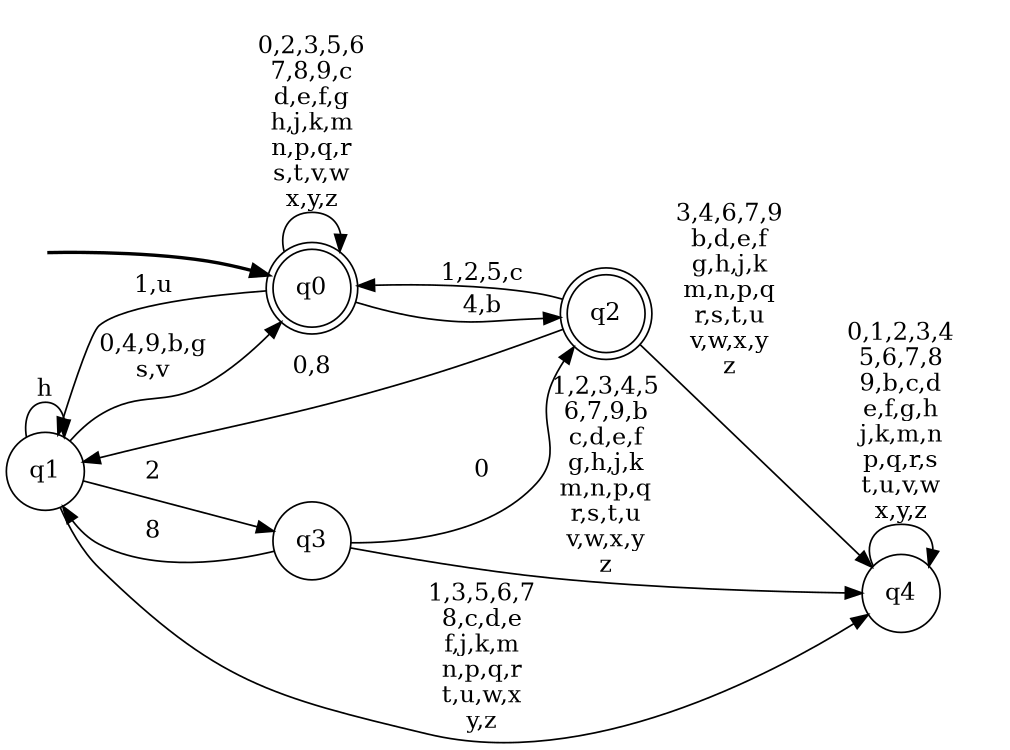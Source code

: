 digraph BlueStar {
__start0 [style = invis, shape = none, label = "", width = 0, height = 0];

rankdir=LR;
size="8,5";

s0 [style="rounded,filled", color="black", fillcolor="white" shape="doublecircle", label="q0"];
s1 [style="filled", color="black", fillcolor="white" shape="circle", label="q1"];
s2 [style="rounded,filled", color="black", fillcolor="white" shape="doublecircle", label="q2"];
s3 [style="filled", color="black", fillcolor="white" shape="circle", label="q3"];
s4 [style="filled", color="black", fillcolor="white" shape="circle", label="q4"];
subgraph cluster_main { 
	graph [pad=".75", ranksep="0.15", nodesep="0.15"];
	 style=invis; 
	__start0 -> s0 [penwidth=2];
}
s0 -> s0 [label="0,2,3,5,6\n7,8,9,c\nd,e,f,g\nh,j,k,m\nn,p,q,r\ns,t,v,w\nx,y,z"];
s0 -> s1 [label="1,u"];
s0 -> s2 [label="4,b"];
s1 -> s0 [label="0,4,9,b,g\ns,v"];
s1 -> s1 [label="h"];
s1 -> s3 [label="2"];
s1 -> s4 [label="1,3,5,6,7\n8,c,d,e\nf,j,k,m\nn,p,q,r\nt,u,w,x\ny,z"];
s2 -> s0 [label="1,2,5,c"];
s2 -> s1 [label="0,8"];
s2 -> s4 [label="3,4,6,7,9\nb,d,e,f\ng,h,j,k\nm,n,p,q\nr,s,t,u\nv,w,x,y\nz"];
s3 -> s1 [label="8"];
s3 -> s2 [label="0"];
s3 -> s4 [label="1,2,3,4,5\n6,7,9,b\nc,d,e,f\ng,h,j,k\nm,n,p,q\nr,s,t,u\nv,w,x,y\nz"];
s4 -> s4 [label="0,1,2,3,4\n5,6,7,8\n9,b,c,d\ne,f,g,h\nj,k,m,n\np,q,r,s\nt,u,v,w\nx,y,z"];

}